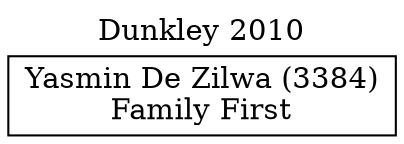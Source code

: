 // House preference flow
digraph "Yasmin De Zilwa (3384)_Dunkley_2010" {
	graph [label="Dunkley 2010" labelloc=t mclimit=10]
	node [shape=box]
	"Yasmin De Zilwa (3384)" [label="Yasmin De Zilwa (3384)
Family First"]
}
